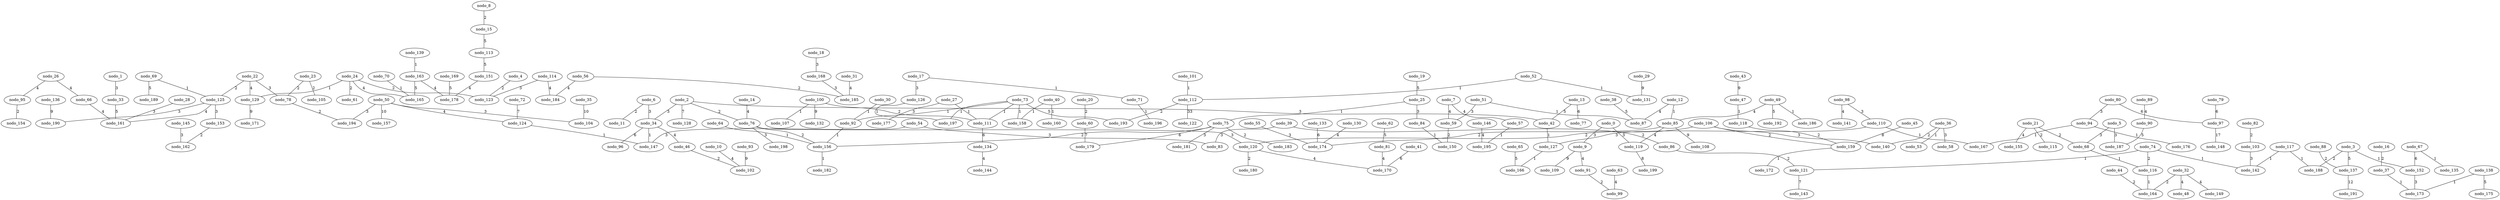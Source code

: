 graph gen_geografico_200_d_kruskal {
  nodo_69 -- nodo_189 [label=5 weight=5];
  nodo_124 -- nodo_147 [label=1 weight=1];
  nodo_45 -- nodo_159 [label=8 weight=8];
  nodo_125 -- nodo_190 [label=3 weight=3];
  nodo_72 -- nodo_124 [label=7 weight=7];
  nodo_100 -- nodo_111 [label=2 weight=2];
  nodo_65 -- nodo_166 [label=5 weight=5];
  nodo_49 -- nodo_85 [label=4 weight=4];
  nodo_2 -- nodo_76 [label=2 weight=2];
  nodo_156 -- nodo_182 [label=1 weight=1];
  nodo_21 -- nodo_68 [label=2 weight=2];
  nodo_168 -- nodo_185 [label=3 weight=3];
  nodo_3 -- nodo_188 [label=2 weight=2];
  nodo_112 -- nodo_122 [label=33 weight=33];
  nodo_21 -- nodo_115 [label=2 weight=2];
  nodo_51 -- nodo_59 [label=3 weight=3];
  nodo_89 -- nodo_90 [label=4 weight=4];
  nodo_117 -- nodo_188 [label=1 weight=1];
  nodo_50 -- nodo_194 [label=3 weight=3];
  nodo_85 -- nodo_174 [label=2 weight=2];
  nodo_52 -- nodo_112 [label=1 weight=1];
  nodo_26 -- nodo_95 [label=4 weight=4];
  nodo_76 -- nodo_120 [label=3 weight=3];
  nodo_49 -- nodo_186 [label=1 weight=1];
  nodo_26 -- nodo_66 [label=4 weight=4];
  nodo_73 -- nodo_92 [label=1 weight=1];
  nodo_18 -- nodo_168 [label=3 weight=3];
  nodo_88 -- nodo_137 [label=2 weight=2];
  nodo_2 -- nodo_128 [label=7 weight=7];
  nodo_37 -- nodo_173 [label=1 weight=1];
  nodo_17 -- nodo_126 [label=3 weight=3];
  nodo_33 -- nodo_161 [label=5 weight=5];
  nodo_62 -- nodo_81 [label=5 weight=5];
  nodo_84 -- nodo_150 [label=1 weight=1];
  nodo_57 -- nodo_195 [label=1 weight=1];
  nodo_137 -- nodo_191 [label=12 weight=12];
  nodo_125 -- nodo_161 [label=4 weight=4];
  nodo_49 -- nodo_192 [label=5 weight=5];
  nodo_92 -- nodo_156 [label=1 weight=1];
  nodo_100 -- nodo_107 [label=1 weight=1];
  nodo_73 -- nodo_158 [label=1 weight=1];
  nodo_31 -- nodo_185 [label=4 weight=4];
  nodo_16 -- nodo_37 [label=2 weight=2];
  nodo_98 -- nodo_110 [label=3 weight=3];
  nodo_3 -- nodo_152 [label=1 weight=1];
  nodo_110 -- nodo_167 [label=1 weight=1];
  nodo_125 -- nodo_153 [label=3 weight=3];
  nodo_68 -- nodo_116 [label=1 weight=1];
  nodo_51 -- nodo_87 [label=1 weight=1];
  nodo_25 -- nodo_75 [label=1 weight=1];
  nodo_32 -- nodo_48 [label=4 weight=4];
  nodo_145 -- nodo_162 [label=3 weight=3];
  nodo_35 -- nodo_104 [label=10 weight=10];
  nodo_120 -- nodo_170 [label=4 weight=4];
  nodo_20 -- nodo_60 [label=2 weight=2];
  nodo_126 -- nodo_197 [label=1 weight=1];
  nodo_67 -- nodo_135 [label=1 weight=1];
  nodo_71 -- nodo_196 [label=1 weight=1];
  nodo_101 -- nodo_112 [label=1 weight=1];
  nodo_91 -- nodo_99 [label=2 weight=2];
  nodo_136 -- nodo_190 [label=9 weight=9];
  nodo_139 -- nodo_163 [label=1 weight=1];
  nodo_21 -- nodo_155 [label=4 weight=4];
  nodo_25 -- nodo_84 [label=3 weight=3];
  nodo_117 -- nodo_142 [label=1 weight=1];
  nodo_163 -- nodo_165 [label=5 weight=5];
  nodo_4 -- nodo_123 [label=2 weight=2];
  nodo_14 -- nodo_76 [label=4 weight=4];
  nodo_146 -- nodo_195 [label=4 weight=4];
  nodo_3 -- nodo_137 [label=5 weight=5];
  nodo_23 -- nodo_105 [label=2 weight=2];
  nodo_130 -- nodo_174 [label=4 weight=4];
  nodo_95 -- nodo_154 [label=2 weight=2];
  nodo_43 -- nodo_47 [label=9 weight=9];
  nodo_79 -- nodo_97 [label=6 weight=6];
  nodo_36 -- nodo_140 [label=2 weight=2];
  nodo_64 -- nodo_156 [label=1 weight=1];
  nodo_9 -- nodo_91 [label=4 weight=4];
  nodo_113 -- nodo_151 [label=5 weight=5];
  nodo_6 -- nodo_11 [label=2 weight=2];
  nodo_13 -- nodo_77 [label=6 weight=6];
  nodo_30 -- nodo_92 [label=1 weight=1];
  nodo_70 -- nodo_165 [label=1 weight=1];
  nodo_24 -- nodo_129 [label=1 weight=1];
  nodo_81 -- nodo_170 [label=4 weight=4];
  nodo_80 -- nodo_97 [label=6 weight=6];
  nodo_120 -- nodo_180 [label=2 weight=2];
  nodo_74 -- nodo_142 [label=1 weight=1];
  nodo_24 -- nodo_123 [label=2 weight=2];
  nodo_80 -- nodo_94 [label=3 weight=3];
  nodo_52 -- nodo_131 [label=1 weight=1];
  nodo_5 -- nodo_187 [label=3 weight=3];
  nodo_163 -- nodo_178 [label=4 weight=4];
  nodo_152 -- nodo_173 [label=3 weight=3];
  nodo_63 -- nodo_99 [label=4 weight=4];
  nodo_114 -- nodo_184 [label=4 weight=4];
  nodo_29 -- nodo_131 [label=9 weight=9];
  nodo_129 -- nodo_171 [label=9 weight=9];
  nodo_75 -- nodo_181 [label=3 weight=3];
  nodo_106 -- nodo_120 [label=2 weight=2];
  nodo_75 -- nodo_183 [label=2 weight=2];
  nodo_73 -- nodo_111 [label=1 weight=1];
  nodo_118 -- nodo_159 [label=2 weight=2];
  nodo_24 -- nodo_61 [label=2 weight=2];
  nodo_75 -- nodo_179 [label=6 weight=6];
  nodo_50 -- nodo_104 [label=3 weight=3];
  nodo_12 -- nodo_85 [label=1 weight=1];
  nodo_85 -- nodo_108 [label=9 weight=9];
  nodo_36 -- nodo_53 [label=1 weight=1];
  nodo_6 -- nodo_34 [label=3 weight=3];
  nodo_5 -- nodo_68 [label=3 weight=3];
  nodo_119 -- nodo_199 [label=8 weight=8];
  nodo_36 -- nodo_58 [label=3 weight=3];
  nodo_12 -- nodo_87 [label=4 weight=4];
  nodo_134 -- nodo_144 [label=4 weight=4];
  nodo_55 -- nodo_174 [label=3 weight=3];
  nodo_74 -- nodo_121 [label=1 weight=1];
  nodo_114 -- nodo_123 [label=3 weight=3];
  nodo_60 -- nodo_179 [label=7 weight=7];
  nodo_1 -- nodo_33 [label=3 weight=3];
  nodo_106 -- nodo_140 [label=3 weight=3];
  nodo_32 -- nodo_164 [label=2 weight=2];
  nodo_138 -- nodo_173 [label=1 weight=1];
  nodo_138 -- nodo_175 [label=5 weight=5];
  nodo_75 -- nodo_156 [label=2 weight=2];
  nodo_151 -- nodo_178 [label=4 weight=4];
  nodo_169 -- nodo_178 [label=5 weight=5];
  nodo_23 -- nodo_78 [label=2 weight=2];
  nodo_67 -- nodo_152 [label=6 weight=6];
  nodo_76 -- nodo_198 [label=3 weight=3];
  nodo_103 -- nodo_142 [label=3 weight=3];
  nodo_27 -- nodo_177 [label=3 weight=3];
  nodo_106 -- nodo_159 [label=2 weight=2];
  nodo_82 -- nodo_103 [label=2 weight=2];
  nodo_46 -- nodo_102 [label=2 weight=2];
  nodo_74 -- nodo_116 [label=2 weight=2];
  nodo_0 -- nodo_119 [label=3 weight=3];
  nodo_34 -- nodo_96 [label=6 weight=6];
  nodo_42 -- nodo_127 [label=1 weight=1];
  nodo_17 -- nodo_71 [label=1 weight=1];
  nodo_32 -- nodo_149 [label=4 weight=4];
  nodo_24 -- nodo_165 [label=4 weight=4];
  nodo_13 -- nodo_42 [label=5 weight=5];
  nodo_93 -- nodo_102 [label=9 weight=9];
  nodo_85 -- nodo_119 [label=4 weight=4];
  nodo_19 -- nodo_25 [label=5 weight=5];
  nodo_153 -- nodo_162 [label=2 weight=2];
  nodo_22 -- nodo_129 [label=4 weight=4];
  nodo_22 -- nodo_125 [label=2 weight=2];
  nodo_8 -- nodo_15 [label=2 weight=2];
  nodo_27 -- nodo_111 [label=1 weight=1];
  nodo_41 -- nodo_170 [label=6 weight=6];
  nodo_2 -- nodo_34 [label=3 weight=3];
  nodo_54 -- nodo_83 [label=3 weight=3];
  nodo_22 -- nodo_78 [label=3 weight=3];
  nodo_34 -- nodo_147 [label=1 weight=1];
  nodo_39 -- nodo_86 [label=2 weight=2];
  nodo_39 -- nodo_83 [label=3 weight=3];
  nodo_28 -- nodo_161 [label=3 weight=3];
  nodo_121 -- nodo_143 [label=7 weight=7];
  nodo_97 -- nodo_148 [label=17 weight=17];
  nodo_111 -- nodo_134 [label=6 weight=6];
  nodo_54 -- nodo_147 [label=3 weight=3];
  nodo_50 -- nodo_157 [label=10 weight=10];
  nodo_7 -- nodo_57 [label=4 weight=4];
  nodo_59 -- nodo_150 [label=2 weight=2];
  nodo_47 -- nodo_118 [label=1 weight=1];
  nodo_2 -- nodo_42 [label=3 weight=3];
  nodo_44 -- nodo_164 [label=2 weight=2];
  nodo_78 -- nodo_194 [label=2 weight=2];
  nodo_7 -- nodo_59 [label=4 weight=4];
  nodo_9 -- nodo_109 [label=9 weight=9];
  nodo_127 -- nodo_166 [label=1 weight=1];
  nodo_10 -- nodo_102 [label=4 weight=4];
  nodo_94 -- nodo_167 [label=1 weight=1];
  nodo_112 -- nodo_193 [label=2 weight=2];
  nodo_56 -- nodo_185 [label=2 weight=2];
  nodo_34 -- nodo_46 [label=4 weight=4];
  nodo_100 -- nodo_132 [label=9 weight=9];
  nodo_98 -- nodo_141 [label=4 weight=4];
  nodo_69 -- nodo_125 [label=1 weight=1];
  nodo_15 -- nodo_113 [label=5 weight=5];
  nodo_76 -- nodo_156 [label=2 weight=2];
  nodo_50 -- nodo_124 [label=4 weight=4];
  nodo_116 -- nodo_164 [label=1 weight=1];
  nodo_56 -- nodo_184 [label=4 weight=4];
  nodo_86 -- nodo_121 [label=2 weight=2];
  nodo_90 -- nodo_187 [label=5 weight=5];
  nodo_40 -- nodo_158 [label=1 weight=1];
  nodo_94 -- nodo_176 [label=1 weight=1];
  nodo_40 -- nodo_160 [label=1 weight=1];
  nodo_66 -- nodo_161 [label=4 weight=4];
  nodo_0 -- nodo_9 [label=3 weight=3];
  nodo_38 -- nodo_87 [label=5 weight=5];
  nodo_159 -- nodo_172 [label=1 weight=1];
  nodo_133 -- nodo_174 [label=6 weight=6];
  nodo_110 -- nodo_127 [label=3 weight=3];
  nodo_73 -- nodo_197 [label=1 weight=1];
  nodo_73 -- nodo_193 [label=5 weight=5];
}